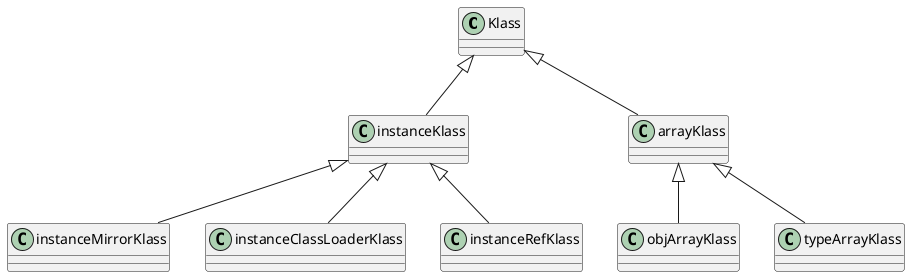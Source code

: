 @startuml

class Klass

class instanceKlass
class arrayKlass

class instanceMirrorKlass
class instanceClassLoaderKlass
class instanceRefKlass

class objArrayKlass
class typeArrayKlass

Klass <|-- instanceKlass
Klass <|-- arrayKlass

instanceKlass <|-- instanceMirrorKlass
instanceKlass <|-- instanceClassLoaderKlass
instanceKlass <|-- instanceRefKlass

arrayKlass <|-- objArrayKlass
arrayKlass <|-- typeArrayKlass

@enduml